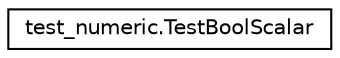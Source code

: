 digraph "Graphical Class Hierarchy"
{
 // LATEX_PDF_SIZE
  edge [fontname="Helvetica",fontsize="10",labelfontname="Helvetica",labelfontsize="10"];
  node [fontname="Helvetica",fontsize="10",shape=record];
  rankdir="LR";
  Node0 [label="test_numeric.TestBoolScalar",height=0.2,width=0.4,color="black", fillcolor="white", style="filled",URL="$classtest__numeric_1_1TestBoolScalar.html",tooltip=" "];
}
